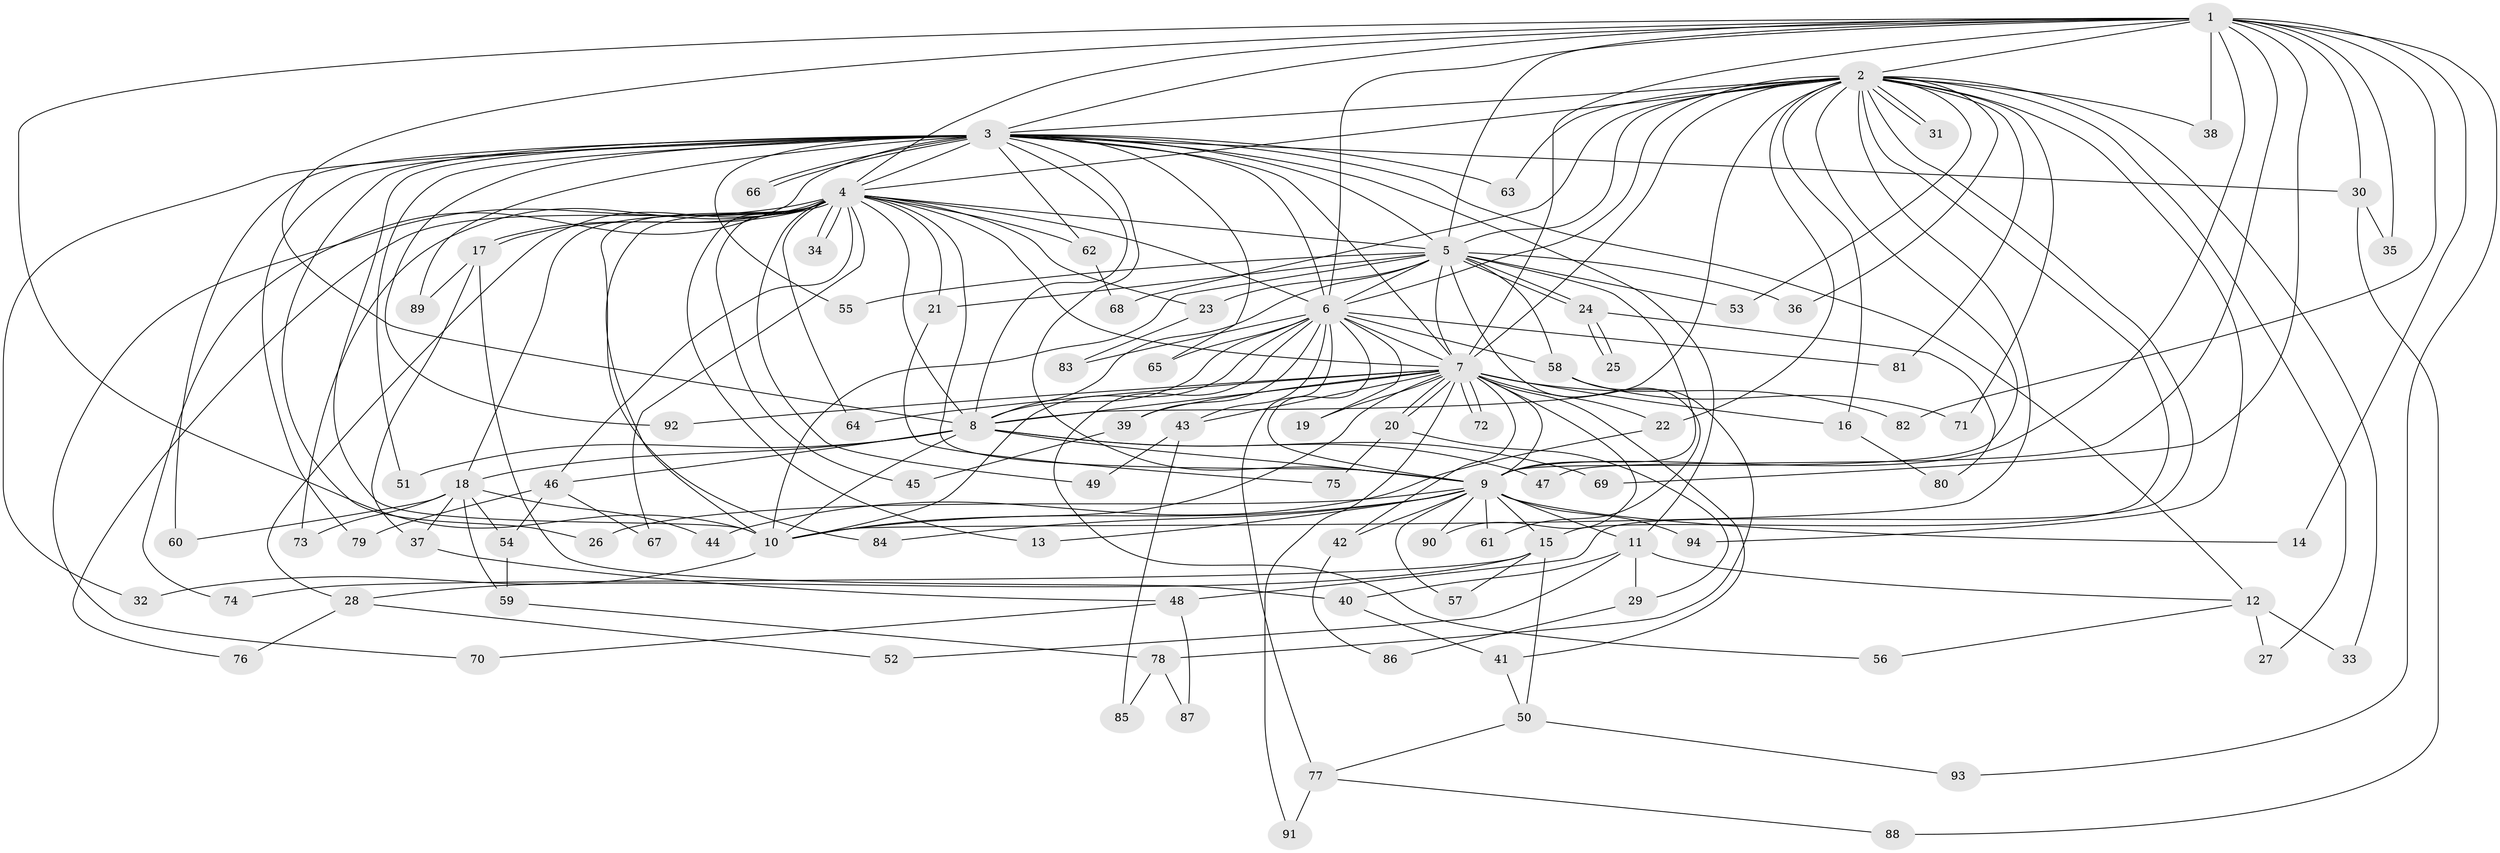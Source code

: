 // coarse degree distribution, {15: 0.013888888888888888, 23: 0.013888888888888888, 22: 0.013888888888888888, 26: 0.013888888888888888, 17: 0.027777777777777776, 16: 0.013888888888888888, 20: 0.013888888888888888, 12: 0.013888888888888888, 6: 0.05555555555555555, 5: 0.027777777777777776, 2: 0.5277777777777778, 3: 0.16666666666666666, 8: 0.013888888888888888, 4: 0.08333333333333333}
// Generated by graph-tools (version 1.1) at 2025/51/02/27/25 19:51:45]
// undirected, 94 vertices, 213 edges
graph export_dot {
graph [start="1"]
  node [color=gray90,style=filled];
  1;
  2;
  3;
  4;
  5;
  6;
  7;
  8;
  9;
  10;
  11;
  12;
  13;
  14;
  15;
  16;
  17;
  18;
  19;
  20;
  21;
  22;
  23;
  24;
  25;
  26;
  27;
  28;
  29;
  30;
  31;
  32;
  33;
  34;
  35;
  36;
  37;
  38;
  39;
  40;
  41;
  42;
  43;
  44;
  45;
  46;
  47;
  48;
  49;
  50;
  51;
  52;
  53;
  54;
  55;
  56;
  57;
  58;
  59;
  60;
  61;
  62;
  63;
  64;
  65;
  66;
  67;
  68;
  69;
  70;
  71;
  72;
  73;
  74;
  75;
  76;
  77;
  78;
  79;
  80;
  81;
  82;
  83;
  84;
  85;
  86;
  87;
  88;
  89;
  90;
  91;
  92;
  93;
  94;
  1 -- 2;
  1 -- 3;
  1 -- 4;
  1 -- 5;
  1 -- 6;
  1 -- 7;
  1 -- 8;
  1 -- 9;
  1 -- 10;
  1 -- 14;
  1 -- 30;
  1 -- 35;
  1 -- 38;
  1 -- 47;
  1 -- 69;
  1 -- 82;
  1 -- 93;
  2 -- 3;
  2 -- 4;
  2 -- 5;
  2 -- 6;
  2 -- 7;
  2 -- 8;
  2 -- 9;
  2 -- 10;
  2 -- 15;
  2 -- 16;
  2 -- 22;
  2 -- 27;
  2 -- 31;
  2 -- 31;
  2 -- 33;
  2 -- 36;
  2 -- 38;
  2 -- 48;
  2 -- 53;
  2 -- 63;
  2 -- 68;
  2 -- 71;
  2 -- 81;
  2 -- 94;
  3 -- 4;
  3 -- 5;
  3 -- 6;
  3 -- 7;
  3 -- 8;
  3 -- 9;
  3 -- 10;
  3 -- 11;
  3 -- 12;
  3 -- 26;
  3 -- 30;
  3 -- 32;
  3 -- 51;
  3 -- 55;
  3 -- 60;
  3 -- 62;
  3 -- 63;
  3 -- 65;
  3 -- 66;
  3 -- 66;
  3 -- 74;
  3 -- 79;
  3 -- 89;
  3 -- 92;
  4 -- 5;
  4 -- 6;
  4 -- 7;
  4 -- 8;
  4 -- 9;
  4 -- 10;
  4 -- 13;
  4 -- 17;
  4 -- 17;
  4 -- 18;
  4 -- 21;
  4 -- 23;
  4 -- 28;
  4 -- 34;
  4 -- 34;
  4 -- 45;
  4 -- 46;
  4 -- 49;
  4 -- 62;
  4 -- 64;
  4 -- 67;
  4 -- 70;
  4 -- 73;
  4 -- 76;
  4 -- 84;
  5 -- 6;
  5 -- 7;
  5 -- 8;
  5 -- 9;
  5 -- 10;
  5 -- 21;
  5 -- 23;
  5 -- 24;
  5 -- 24;
  5 -- 36;
  5 -- 53;
  5 -- 55;
  5 -- 58;
  5 -- 61;
  6 -- 7;
  6 -- 8;
  6 -- 9;
  6 -- 10;
  6 -- 19;
  6 -- 39;
  6 -- 43;
  6 -- 56;
  6 -- 58;
  6 -- 65;
  6 -- 77;
  6 -- 81;
  6 -- 83;
  7 -- 8;
  7 -- 9;
  7 -- 10;
  7 -- 16;
  7 -- 19;
  7 -- 20;
  7 -- 20;
  7 -- 22;
  7 -- 39;
  7 -- 41;
  7 -- 42;
  7 -- 43;
  7 -- 64;
  7 -- 72;
  7 -- 72;
  7 -- 82;
  7 -- 90;
  7 -- 91;
  7 -- 92;
  8 -- 9;
  8 -- 10;
  8 -- 18;
  8 -- 46;
  8 -- 47;
  8 -- 51;
  8 -- 69;
  9 -- 10;
  9 -- 11;
  9 -- 13;
  9 -- 14;
  9 -- 15;
  9 -- 26;
  9 -- 42;
  9 -- 57;
  9 -- 61;
  9 -- 84;
  9 -- 90;
  9 -- 94;
  10 -- 32;
  11 -- 12;
  11 -- 29;
  11 -- 40;
  11 -- 52;
  12 -- 27;
  12 -- 33;
  12 -- 56;
  15 -- 28;
  15 -- 50;
  15 -- 57;
  15 -- 74;
  16 -- 80;
  17 -- 37;
  17 -- 40;
  17 -- 89;
  18 -- 37;
  18 -- 44;
  18 -- 54;
  18 -- 59;
  18 -- 60;
  18 -- 73;
  20 -- 29;
  20 -- 75;
  21 -- 75;
  22 -- 44;
  23 -- 83;
  24 -- 25;
  24 -- 25;
  24 -- 80;
  28 -- 52;
  28 -- 76;
  29 -- 86;
  30 -- 35;
  30 -- 88;
  37 -- 48;
  39 -- 45;
  40 -- 41;
  41 -- 50;
  42 -- 86;
  43 -- 49;
  43 -- 85;
  46 -- 54;
  46 -- 67;
  46 -- 79;
  48 -- 70;
  48 -- 87;
  50 -- 77;
  50 -- 93;
  54 -- 59;
  58 -- 71;
  58 -- 78;
  59 -- 78;
  62 -- 68;
  77 -- 88;
  77 -- 91;
  78 -- 85;
  78 -- 87;
}
